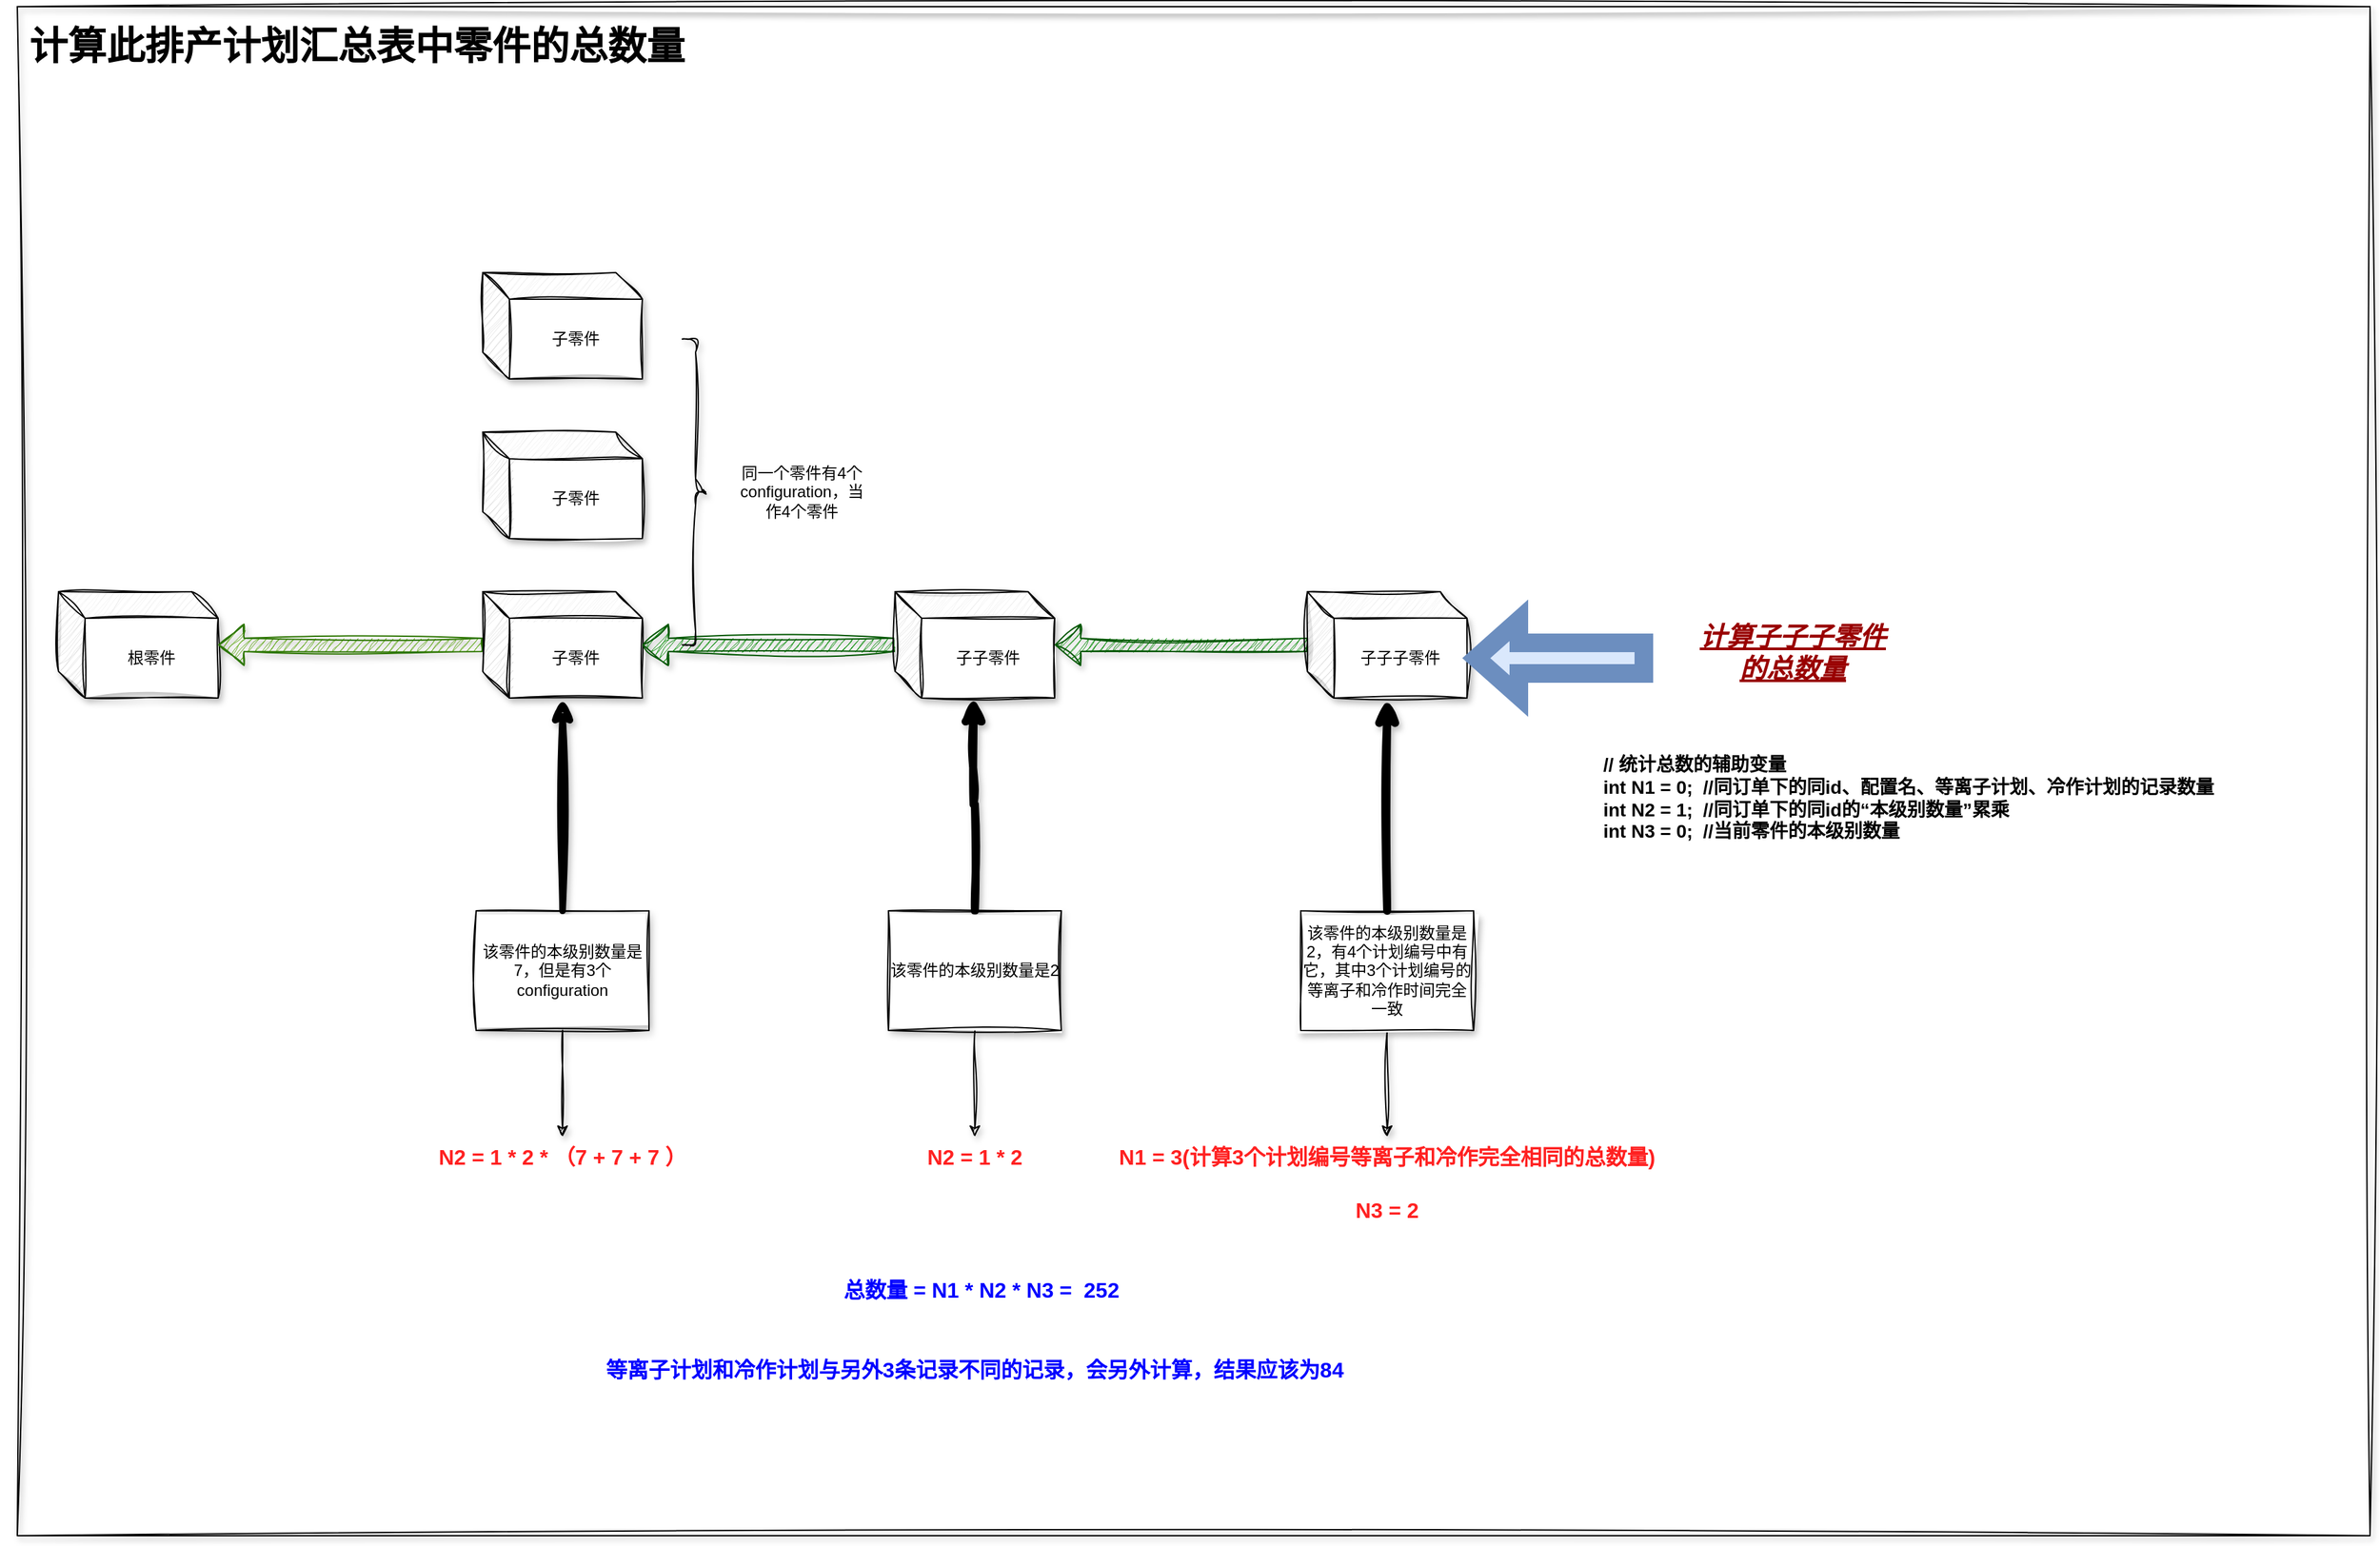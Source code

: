 <mxfile version="22.1.21" type="github">
  <diagram name="第 1 页" id="hel060i3aNS7jzC0T3wl">
    <mxGraphModel dx="1676" dy="2119" grid="1" gridSize="10" guides="1" tooltips="1" connect="1" arrows="1" fold="1" page="1" pageScale="1" pageWidth="827" pageHeight="1169" math="0" shadow="0">
      <root>
        <mxCell id="0" />
        <mxCell id="1" parent="0" />
        <mxCell id="059qrzUKcTWF5gOo4CG2-1" value="根零件" style="shape=cube;whiteSpace=wrap;html=1;boundedLbl=1;backgroundOutline=1;darkOpacity=0.05;darkOpacity2=0.1;sketch=1;curveFitting=1;jiggle=2;shadow=1;" vertex="1" parent="1">
          <mxGeometry x="161" y="110" width="120" height="80" as="geometry" />
        </mxCell>
        <mxCell id="059qrzUKcTWF5gOo4CG2-9" style="edgeStyle=orthogonalEdgeStyle;rounded=0;orthogonalLoop=1;jettySize=auto;html=1;shape=flexArrow;fillColor=#60a917;strokeColor=#2D7600;sketch=1;curveFitting=1;jiggle=2;shadow=1;" edge="1" parent="1" source="059qrzUKcTWF5gOo4CG2-2" target="059qrzUKcTWF5gOo4CG2-1">
          <mxGeometry relative="1" as="geometry" />
        </mxCell>
        <mxCell id="059qrzUKcTWF5gOo4CG2-2" value="子零件" style="shape=cube;whiteSpace=wrap;html=1;boundedLbl=1;backgroundOutline=1;darkOpacity=0.05;darkOpacity2=0.1;sketch=1;curveFitting=1;jiggle=2;shadow=1;" vertex="1" parent="1">
          <mxGeometry x="480" y="110" width="120" height="80" as="geometry" />
        </mxCell>
        <mxCell id="059qrzUKcTWF5gOo4CG2-8" style="edgeStyle=orthogonalEdgeStyle;rounded=0;orthogonalLoop=1;jettySize=auto;html=1;fillColor=#008a00;strokeColor=#005700;shape=flexArrow;sketch=1;curveFitting=1;jiggle=2;shadow=1;" edge="1" parent="1" source="059qrzUKcTWF5gOo4CG2-3" target="059qrzUKcTWF5gOo4CG2-2">
          <mxGeometry relative="1" as="geometry" />
        </mxCell>
        <mxCell id="059qrzUKcTWF5gOo4CG2-3" value="子子零件" style="shape=cube;whiteSpace=wrap;html=1;boundedLbl=1;backgroundOutline=1;darkOpacity=0.05;darkOpacity2=0.1;sketch=1;curveFitting=1;jiggle=2;shadow=1;" vertex="1" parent="1">
          <mxGeometry x="790" y="110" width="120" height="80" as="geometry" />
        </mxCell>
        <mxCell id="059qrzUKcTWF5gOo4CG2-6" style="edgeStyle=orthogonalEdgeStyle;rounded=0;orthogonalLoop=1;jettySize=auto;html=1;fillColor=#008a00;strokeColor=#005700;shape=flexArrow;sketch=1;curveFitting=1;jiggle=2;shadow=1;" edge="1" parent="1" source="059qrzUKcTWF5gOo4CG2-4" target="059qrzUKcTWF5gOo4CG2-3">
          <mxGeometry relative="1" as="geometry" />
        </mxCell>
        <mxCell id="059qrzUKcTWF5gOo4CG2-4" value="子子子零件" style="shape=cube;whiteSpace=wrap;html=1;boundedLbl=1;backgroundOutline=1;darkOpacity=0.05;darkOpacity2=0.1;sketch=1;curveFitting=1;jiggle=2;shadow=1;" vertex="1" parent="1">
          <mxGeometry x="1100" y="110" width="120" height="80" as="geometry" />
        </mxCell>
        <mxCell id="059qrzUKcTWF5gOo4CG2-12" style="edgeStyle=orthogonalEdgeStyle;rounded=0;orthogonalLoop=1;jettySize=auto;html=1;sketch=1;curveFitting=1;jiggle=2;shadow=1;strokeWidth=6;" edge="1" parent="1" source="059qrzUKcTWF5gOo4CG2-11" target="059qrzUKcTWF5gOo4CG2-4">
          <mxGeometry relative="1" as="geometry" />
        </mxCell>
        <mxCell id="059qrzUKcTWF5gOo4CG2-31" style="edgeStyle=orthogonalEdgeStyle;rounded=0;orthogonalLoop=1;jettySize=auto;html=1;sketch=1;curveFitting=1;jiggle=2;shadow=1;" edge="1" parent="1" source="059qrzUKcTWF5gOo4CG2-11" target="059qrzUKcTWF5gOo4CG2-29">
          <mxGeometry relative="1" as="geometry" />
        </mxCell>
        <mxCell id="059qrzUKcTWF5gOo4CG2-11" value="该零件的本级别数量是2，有4个计划编号中有它，其中3个计划编号的等离子和冷作时间完全一致" style="rounded=0;whiteSpace=wrap;html=1;sketch=1;curveFitting=1;jiggle=2;shadow=1;" vertex="1" parent="1">
          <mxGeometry x="1095" y="350" width="130" height="90" as="geometry" />
        </mxCell>
        <mxCell id="059qrzUKcTWF5gOo4CG2-17" style="edgeStyle=orthogonalEdgeStyle;rounded=0;orthogonalLoop=1;jettySize=auto;html=1;entryX=0.492;entryY=0.987;entryDx=0;entryDy=0;entryPerimeter=0;sketch=1;curveFitting=1;jiggle=2;shadow=1;strokeWidth=6;" edge="1" parent="1" source="059qrzUKcTWF5gOo4CG2-16" target="059qrzUKcTWF5gOo4CG2-3">
          <mxGeometry relative="1" as="geometry">
            <mxPoint x="855" y="200" as="targetPoint" />
          </mxGeometry>
        </mxCell>
        <mxCell id="059qrzUKcTWF5gOo4CG2-35" style="edgeStyle=orthogonalEdgeStyle;rounded=0;orthogonalLoop=1;jettySize=auto;html=1;entryX=0.5;entryY=0;entryDx=0;entryDy=0;sketch=1;curveFitting=1;jiggle=2;shadow=1;" edge="1" parent="1" source="059qrzUKcTWF5gOo4CG2-16" target="059qrzUKcTWF5gOo4CG2-34">
          <mxGeometry relative="1" as="geometry" />
        </mxCell>
        <mxCell id="059qrzUKcTWF5gOo4CG2-16" value="该零件的本级别数量是2" style="rounded=0;whiteSpace=wrap;html=1;sketch=1;curveFitting=1;jiggle=2;shadow=1;" vertex="1" parent="1">
          <mxGeometry x="785" y="350" width="130" height="90" as="geometry" />
        </mxCell>
        <mxCell id="059qrzUKcTWF5gOo4CG2-26" style="edgeStyle=orthogonalEdgeStyle;rounded=0;orthogonalLoop=1;jettySize=auto;html=1;sketch=1;curveFitting=1;jiggle=2;shadow=1;strokeWidth=5;" edge="1" parent="1" source="059qrzUKcTWF5gOo4CG2-18" target="059qrzUKcTWF5gOo4CG2-2">
          <mxGeometry relative="1" as="geometry" />
        </mxCell>
        <mxCell id="059qrzUKcTWF5gOo4CG2-39" style="edgeStyle=orthogonalEdgeStyle;rounded=0;orthogonalLoop=1;jettySize=auto;html=1;sketch=1;curveFitting=1;jiggle=2;shadow=1;" edge="1" parent="1" source="059qrzUKcTWF5gOo4CG2-18" target="059qrzUKcTWF5gOo4CG2-36">
          <mxGeometry relative="1" as="geometry" />
        </mxCell>
        <mxCell id="059qrzUKcTWF5gOo4CG2-18" value="该零件的本级别数量是7，但是有3个configuration" style="rounded=0;whiteSpace=wrap;html=1;sketch=1;curveFitting=1;jiggle=2;shadow=1;" vertex="1" parent="1">
          <mxGeometry x="475" y="350" width="130" height="90" as="geometry" />
        </mxCell>
        <mxCell id="059qrzUKcTWF5gOo4CG2-19" value="子零件" style="shape=cube;whiteSpace=wrap;html=1;boundedLbl=1;backgroundOutline=1;darkOpacity=0.05;darkOpacity2=0.1;sketch=1;curveFitting=1;jiggle=2;shadow=1;" vertex="1" parent="1">
          <mxGeometry x="480" y="-10" width="120" height="80" as="geometry" />
        </mxCell>
        <mxCell id="059qrzUKcTWF5gOo4CG2-20" value="子零件" style="shape=cube;whiteSpace=wrap;html=1;boundedLbl=1;backgroundOutline=1;darkOpacity=0.05;darkOpacity2=0.1;sketch=1;curveFitting=1;jiggle=2;shadow=1;" vertex="1" parent="1">
          <mxGeometry x="480" y="-130" width="120" height="80" as="geometry" />
        </mxCell>
        <mxCell id="059qrzUKcTWF5gOo4CG2-24" value="" style="shape=curlyBracket;whiteSpace=wrap;html=1;rounded=1;flipH=1;labelPosition=right;verticalLabelPosition=middle;align=left;verticalAlign=middle;sketch=1;curveFitting=1;jiggle=2;shadow=1;" vertex="1" parent="1">
          <mxGeometry x="630" y="-80" width="20" height="230" as="geometry" />
        </mxCell>
        <mxCell id="059qrzUKcTWF5gOo4CG2-25" value="同一个零件有4个configuration，当作4个零件" style="text;html=1;strokeColor=none;fillColor=none;align=center;verticalAlign=middle;whiteSpace=wrap;rounded=0;sketch=1;curveFitting=1;jiggle=2;shadow=1;" vertex="1" parent="1">
          <mxGeometry x="670" y="20" width="100" height="30" as="geometry" />
        </mxCell>
        <mxCell id="059qrzUKcTWF5gOo4CG2-28" value="&lt;div style=&quot;text-align: justify; font-size: 14px;&quot;&gt;&lt;font style=&quot;font-size: 14px;&quot;&gt;&lt;b&gt;&amp;nbsp; &amp;nbsp; &amp;nbsp; &amp;nbsp; &amp;nbsp; &amp;nbsp; &amp;nbsp; &amp;nbsp; // 统计总数的辅助变量&lt;/b&gt;&lt;/font&gt;&lt;/div&gt;&lt;div style=&quot;text-align: justify; font-size: 14px;&quot;&gt;&lt;font style=&quot;font-size: 14px;&quot;&gt;&lt;b&gt;&amp;nbsp; &amp;nbsp; &amp;nbsp; &amp;nbsp; &amp;nbsp; &amp;nbsp; &amp;nbsp; &amp;nbsp; int N1 = 0;&amp;nbsp; //同订单下的同id、配置名、等离子计划、冷作计划的记录数量&lt;/b&gt;&lt;/font&gt;&lt;/div&gt;&lt;div style=&quot;text-align: justify; font-size: 14px;&quot;&gt;&lt;font style=&quot;font-size: 14px;&quot;&gt;&lt;b&gt;&amp;nbsp; &amp;nbsp; &amp;nbsp; &amp;nbsp; &amp;nbsp; &amp;nbsp; &amp;nbsp; &amp;nbsp; int N2 = 1;&amp;nbsp; //同订单下的同id的“本级别数量”累乘&lt;/b&gt;&lt;/font&gt;&lt;/div&gt;&lt;div style=&quot;text-align: justify; font-size: 14px;&quot;&gt;&lt;font style=&quot;font-size: 14px;&quot;&gt;&lt;b&gt;&amp;nbsp; &amp;nbsp; &amp;nbsp; &amp;nbsp; &amp;nbsp; &amp;nbsp; &amp;nbsp; &amp;nbsp; int N3 = 0;&amp;nbsp; //当前零件的本级别数量&lt;/b&gt;&lt;/font&gt;&lt;/div&gt;" style="text;html=1;strokeColor=none;fillColor=none;align=center;verticalAlign=middle;whiteSpace=wrap;rounded=0;sketch=1;curveFitting=1;jiggle=2;shadow=1;" vertex="1" parent="1">
          <mxGeometry x="1241" y="180" width="560" height="170" as="geometry" />
        </mxCell>
        <mxCell id="059qrzUKcTWF5gOo4CG2-29" value="N1 = 3(计算3个计划编号等离子和冷作完全相同的总数量)" style="text;html=1;strokeColor=none;fillColor=none;align=center;verticalAlign=middle;whiteSpace=wrap;rounded=0;fontSize=16;fontStyle=1;fontColor=#FF2121;sketch=1;curveFitting=1;jiggle=2;shadow=1;" vertex="1" parent="1">
          <mxGeometry x="870" y="520" width="580" height="30" as="geometry" />
        </mxCell>
        <mxCell id="059qrzUKcTWF5gOo4CG2-33" value="N3 = 2" style="text;html=1;strokeColor=none;fillColor=none;align=center;verticalAlign=middle;whiteSpace=wrap;rounded=0;fontSize=16;fontStyle=1;fontColor=#FF2121;sketch=1;curveFitting=1;jiggle=2;shadow=1;" vertex="1" parent="1">
          <mxGeometry x="1130" y="560" width="60" height="30" as="geometry" />
        </mxCell>
        <mxCell id="059qrzUKcTWF5gOo4CG2-34" value="N2 = 1 * 2" style="text;html=1;strokeColor=none;fillColor=none;align=center;verticalAlign=middle;whiteSpace=wrap;rounded=0;fontSize=16;fontStyle=1;fontColor=#FF2121;sketch=1;curveFitting=1;jiggle=2;shadow=1;" vertex="1" parent="1">
          <mxGeometry x="750" y="520" width="200" height="30" as="geometry" />
        </mxCell>
        <mxCell id="059qrzUKcTWF5gOo4CG2-36" value="N2 = 1 * 2 * （7 + 7 + 7 ）" style="text;html=1;strokeColor=none;fillColor=none;align=center;verticalAlign=middle;whiteSpace=wrap;rounded=0;fontSize=16;fontStyle=1;fontColor=#FF2121;sketch=1;curveFitting=1;jiggle=2;shadow=1;" vertex="1" parent="1">
          <mxGeometry x="390" y="520" width="300" height="30" as="geometry" />
        </mxCell>
        <mxCell id="059qrzUKcTWF5gOo4CG2-37" value="总数量 = N1 * N2 * N3 =&amp;nbsp; 252" style="text;html=1;strokeColor=none;fillColor=none;align=center;verticalAlign=middle;whiteSpace=wrap;rounded=0;fontSize=16;fontStyle=1;fontColor=#0000FF;sketch=1;curveFitting=1;jiggle=2;shadow=1;" vertex="1" parent="1">
          <mxGeometry x="520" y="620" width="670" height="30" as="geometry" />
        </mxCell>
        <mxCell id="059qrzUKcTWF5gOo4CG2-40" value="等离子计划和冷作计划与另外3条记录不同的记录，会另外计算，结果应该为84" style="text;html=1;strokeColor=none;fillColor=none;align=center;verticalAlign=middle;whiteSpace=wrap;rounded=0;fontSize=16;fontStyle=1;fontColor=#0000FF;sketch=1;curveFitting=1;jiggle=2;shadow=1;" vertex="1" parent="1">
          <mxGeometry x="515" y="680" width="670" height="30" as="geometry" />
        </mxCell>
        <mxCell id="059qrzUKcTWF5gOo4CG2-41" value="" style="swimlane;startSize=0;sketch=1;curveFitting=1;jiggle=2;shadow=1;" vertex="1" parent="1">
          <mxGeometry x="130" y="-330" width="1769" height="1150" as="geometry" />
        </mxCell>
        <mxCell id="059qrzUKcTWF5gOo4CG2-42" value="计算此排产计划汇总表中零件的总数量" style="text;html=1;strokeColor=none;fillColor=none;align=center;verticalAlign=middle;whiteSpace=wrap;rounded=0;fontSize=29;fontStyle=1;sketch=1;curveFitting=1;jiggle=2;shadow=1;" vertex="1" parent="059qrzUKcTWF5gOo4CG2-41">
          <mxGeometry x="-9" y="20" width="529" height="20" as="geometry" />
        </mxCell>
        <mxCell id="059qrzUKcTWF5gOo4CG2-43" value="" style="shape=flexArrow;endArrow=classic;html=1;rounded=0;entryX=0;entryY=0;entryDx=120.0;entryDy=50;entryPerimeter=0;strokeWidth=14;fillColor=#dae8fc;strokeColor=#6c8ebf;" edge="1" parent="059qrzUKcTWF5gOo4CG2-41" target="059qrzUKcTWF5gOo4CG2-4">
          <mxGeometry width="50" height="50" relative="1" as="geometry">
            <mxPoint x="1230" y="490" as="sourcePoint" />
            <mxPoint x="1370" y="450" as="targetPoint" />
          </mxGeometry>
        </mxCell>
        <mxCell id="059qrzUKcTWF5gOo4CG2-15" value="计算子子子零件的总数量" style="text;html=1;strokeColor=none;fillColor=none;align=center;verticalAlign=middle;whiteSpace=wrap;rounded=0;sketch=1;curveFitting=1;jiggle=2;shadow=1;fontColor=#990000;fontSize=20;fontStyle=7;labelBackgroundColor=none;labelBorderColor=none;" vertex="1" parent="059qrzUKcTWF5gOo4CG2-41">
          <mxGeometry x="1260" y="470" width="150" height="30" as="geometry" />
        </mxCell>
      </root>
    </mxGraphModel>
  </diagram>
</mxfile>
